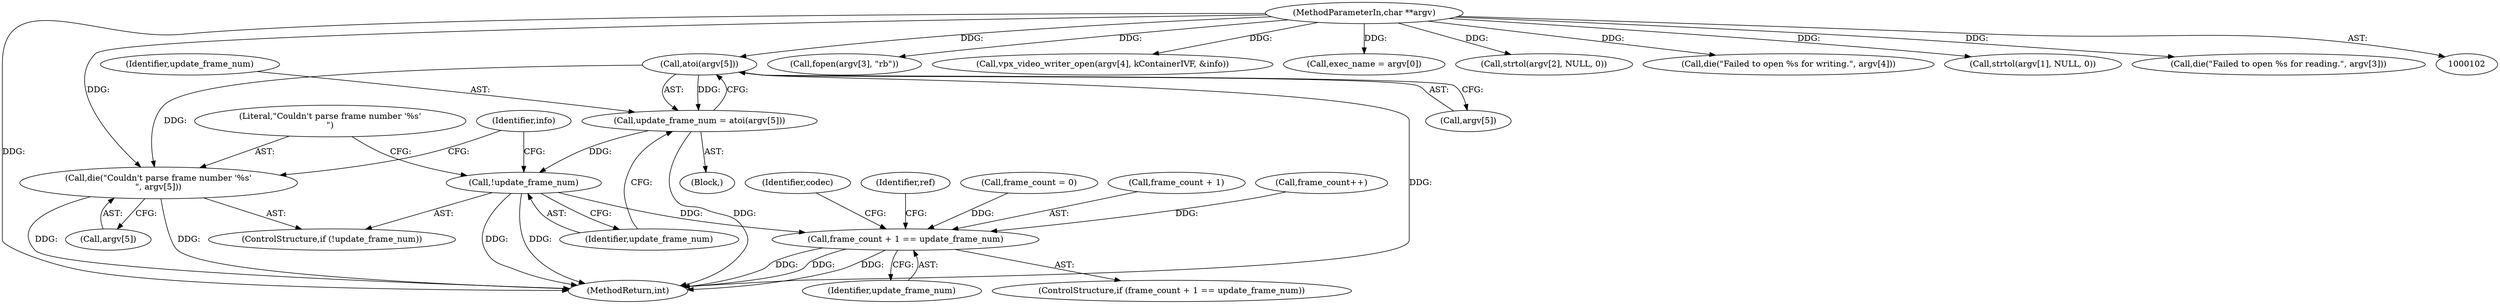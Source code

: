 digraph "0_Android_5a9753fca56f0eeb9f61e342b2fccffc364f9426_23@array" {
"1000167" [label="(Call,atoi(argv[5]))"];
"1000104" [label="(MethodParameterIn,char **argv)"];
"1000165" [label="(Call,update_frame_num = atoi(argv[5]))"];
"1000172" [label="(Call,!update_frame_num)"];
"1000381" [label="(Call,frame_count + 1 == update_frame_num)"];
"1000174" [label="(Call,die(\"Couldn't parse frame number '%s'\n\", argv[5]))"];
"1000446" [label="(MethodReturn,int)"];
"1000352" [label="(Call,fopen(argv[3], \"rb\"))"];
"1000175" [label="(Literal,\"Couldn't parse frame number '%s'\n\")"];
"1000333" [label="(Call,vpx_video_writer_open(argv[4], kContainerIVF, &info))"];
"1000411" [label="(Identifier,codec)"];
"1000181" [label="(Identifier,info)"];
"1000385" [label="(Identifier,update_frame_num)"];
"1000171" [label="(ControlStructure,if (!update_frame_num))"];
"1000104" [label="(MethodParameterIn,char **argv)"];
"1000145" [label="(Call,exec_name = argv[0])"];
"1000381" [label="(Call,frame_count + 1 == update_frame_num)"];
"1000173" [label="(Identifier,update_frame_num)"];
"1000390" [label="(Identifier,ref)"];
"1000172" [label="(Call,!update_frame_num)"];
"1000200" [label="(Call,strtol(argv[2], NULL, 0))"];
"1000343" [label="(Call,die(\"Failed to open %s for writing.\", argv[4]))"];
"1000190" [label="(Call,strtol(argv[1], NULL, 0))"];
"1000166" [label="(Identifier,update_frame_num)"];
"1000117" [label="(Call,frame_count = 0)"];
"1000176" [label="(Call,argv[5])"];
"1000357" [label="(Call,die(\"Failed to open %s for reading.\", argv[3]))"];
"1000174" [label="(Call,die(\"Couldn't parse frame number '%s'\n\", argv[5]))"];
"1000167" [label="(Call,atoi(argv[5]))"];
"1000105" [label="(Block,)"];
"1000382" [label="(Call,frame_count + 1)"];
"1000380" [label="(ControlStructure,if (frame_count + 1 == update_frame_num))"];
"1000168" [label="(Call,argv[5])"];
"1000165" [label="(Call,update_frame_num = atoi(argv[5]))"];
"1000414" [label="(Call,frame_count++)"];
"1000167" -> "1000165"  [label="AST: "];
"1000167" -> "1000168"  [label="CFG: "];
"1000168" -> "1000167"  [label="AST: "];
"1000165" -> "1000167"  [label="CFG: "];
"1000167" -> "1000446"  [label="DDG: "];
"1000167" -> "1000165"  [label="DDG: "];
"1000104" -> "1000167"  [label="DDG: "];
"1000167" -> "1000174"  [label="DDG: "];
"1000104" -> "1000102"  [label="AST: "];
"1000104" -> "1000446"  [label="DDG: "];
"1000104" -> "1000145"  [label="DDG: "];
"1000104" -> "1000174"  [label="DDG: "];
"1000104" -> "1000190"  [label="DDG: "];
"1000104" -> "1000200"  [label="DDG: "];
"1000104" -> "1000333"  [label="DDG: "];
"1000104" -> "1000343"  [label="DDG: "];
"1000104" -> "1000352"  [label="DDG: "];
"1000104" -> "1000357"  [label="DDG: "];
"1000165" -> "1000105"  [label="AST: "];
"1000166" -> "1000165"  [label="AST: "];
"1000173" -> "1000165"  [label="CFG: "];
"1000165" -> "1000446"  [label="DDG: "];
"1000165" -> "1000172"  [label="DDG: "];
"1000172" -> "1000171"  [label="AST: "];
"1000172" -> "1000173"  [label="CFG: "];
"1000173" -> "1000172"  [label="AST: "];
"1000175" -> "1000172"  [label="CFG: "];
"1000181" -> "1000172"  [label="CFG: "];
"1000172" -> "1000446"  [label="DDG: "];
"1000172" -> "1000446"  [label="DDG: "];
"1000172" -> "1000381"  [label="DDG: "];
"1000381" -> "1000380"  [label="AST: "];
"1000381" -> "1000385"  [label="CFG: "];
"1000382" -> "1000381"  [label="AST: "];
"1000385" -> "1000381"  [label="AST: "];
"1000390" -> "1000381"  [label="CFG: "];
"1000411" -> "1000381"  [label="CFG: "];
"1000381" -> "1000446"  [label="DDG: "];
"1000381" -> "1000446"  [label="DDG: "];
"1000381" -> "1000446"  [label="DDG: "];
"1000117" -> "1000381"  [label="DDG: "];
"1000414" -> "1000381"  [label="DDG: "];
"1000174" -> "1000171"  [label="AST: "];
"1000174" -> "1000176"  [label="CFG: "];
"1000175" -> "1000174"  [label="AST: "];
"1000176" -> "1000174"  [label="AST: "];
"1000181" -> "1000174"  [label="CFG: "];
"1000174" -> "1000446"  [label="DDG: "];
"1000174" -> "1000446"  [label="DDG: "];
}
